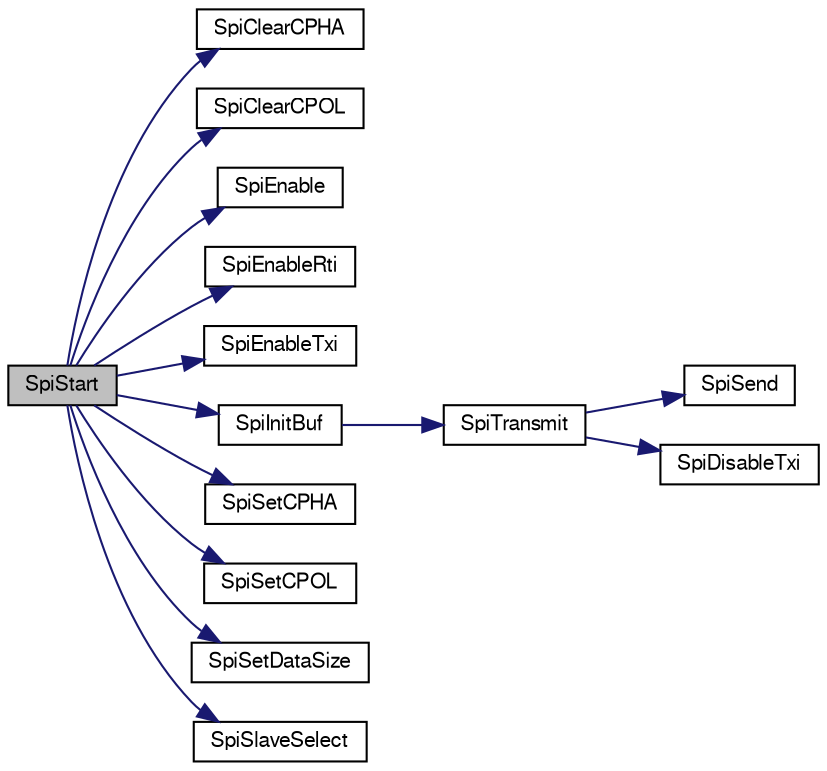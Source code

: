 digraph "SpiStart"
{
  edge [fontname="FreeSans",fontsize="10",labelfontname="FreeSans",labelfontsize="10"];
  node [fontname="FreeSans",fontsize="10",shape=record];
  rankdir="LR";
  Node1 [label="SpiStart",height=0.2,width=0.4,color="black", fillcolor="grey75", style="filled", fontcolor="black"];
  Node1 -> Node2 [color="midnightblue",fontsize="10",style="solid",fontname="FreeSans"];
  Node2 [label="SpiClearCPHA",height=0.2,width=0.4,color="black", fillcolor="white", style="filled",URL="$lpc21_2mcu__periph_2spi__arch_8c.html#ac8a1011a8423019c3b94e3a1a9744b6b"];
  Node1 -> Node3 [color="midnightblue",fontsize="10",style="solid",fontname="FreeSans"];
  Node3 [label="SpiClearCPOL",height=0.2,width=0.4,color="black", fillcolor="white", style="filled",URL="$lpc21_2mcu__periph_2spi__arch_8c.html#afddc6318837a832e08ac2096474632f8"];
  Node1 -> Node4 [color="midnightblue",fontsize="10",style="solid",fontname="FreeSans"];
  Node4 [label="SpiEnable",height=0.2,width=0.4,color="black", fillcolor="white", style="filled",URL="$lpc21_2mcu__periph_2spi__arch_8c.html#a4bb68d5cebfe43c482fc48ca2a1ed6de"];
  Node1 -> Node5 [color="midnightblue",fontsize="10",style="solid",fontname="FreeSans"];
  Node5 [label="SpiEnableRti",height=0.2,width=0.4,color="black", fillcolor="white", style="filled",URL="$lpc21_2mcu__periph_2spi__arch_8c.html#a2f597567924a3000e5afb340e4aa5592"];
  Node1 -> Node6 [color="midnightblue",fontsize="10",style="solid",fontname="FreeSans"];
  Node6 [label="SpiEnableTxi",height=0.2,width=0.4,color="black", fillcolor="white", style="filled",URL="$lpc21_2mcu__periph_2spi__arch_8c.html#acb7e2c245885f1b82d6791148172e592"];
  Node1 -> Node7 [color="midnightblue",fontsize="10",style="solid",fontname="FreeSans"];
  Node7 [label="SpiInitBuf",height=0.2,width=0.4,color="black", fillcolor="white", style="filled",URL="$lpc21_2mcu__periph_2spi__arch_8c.html#a5c38f72da3e7ef54561ec617cdde67e5"];
  Node7 -> Node8 [color="midnightblue",fontsize="10",style="solid",fontname="FreeSans"];
  Node8 [label="SpiTransmit",height=0.2,width=0.4,color="black", fillcolor="white", style="filled",URL="$lpc21_2mcu__periph_2spi__arch_8c.html#a3e9017646922bf67dc34451d35696314"];
  Node8 -> Node9 [color="midnightblue",fontsize="10",style="solid",fontname="FreeSans"];
  Node9 [label="SpiSend",height=0.2,width=0.4,color="black", fillcolor="white", style="filled",URL="$lpc21_2mcu__periph_2spi__arch_8c.html#af00370ab8f8ea4fe1ac8bf434230a398"];
  Node8 -> Node10 [color="midnightblue",fontsize="10",style="solid",fontname="FreeSans"];
  Node10 [label="SpiDisableTxi",height=0.2,width=0.4,color="black", fillcolor="white", style="filled",URL="$lpc21_2mcu__periph_2spi__arch_8c.html#a945eb366ac13567f396285aaa6381cec"];
  Node1 -> Node11 [color="midnightblue",fontsize="10",style="solid",fontname="FreeSans"];
  Node11 [label="SpiSetCPHA",height=0.2,width=0.4,color="black", fillcolor="white", style="filled",URL="$lpc21_2mcu__periph_2spi__arch_8c.html#a3f8c8db30e82381d4d60a444f1708517"];
  Node1 -> Node12 [color="midnightblue",fontsize="10",style="solid",fontname="FreeSans"];
  Node12 [label="SpiSetCPOL",height=0.2,width=0.4,color="black", fillcolor="white", style="filled",URL="$lpc21_2mcu__periph_2spi__arch_8c.html#a1126b0a8388d4a8eb8ded8bbe8ab940e"];
  Node1 -> Node13 [color="midnightblue",fontsize="10",style="solid",fontname="FreeSans"];
  Node13 [label="SpiSetDataSize",height=0.2,width=0.4,color="black", fillcolor="white", style="filled",URL="$lpc21_2mcu__periph_2spi__arch_8c.html#ad816c76c7fe692f51942efa74bdb1d86",tooltip="Set the SPI data size to 8 or 16bit. "];
  Node1 -> Node14 [color="midnightblue",fontsize="10",style="solid",fontname="FreeSans"];
  Node14 [label="SpiSlaveSelect",height=0.2,width=0.4,color="black", fillcolor="white", style="filled",URL="$lpc21_2mcu__periph_2spi__arch_8c.html#ab639bd461acc9159f2a8566bfe1ebdd0"];
}
